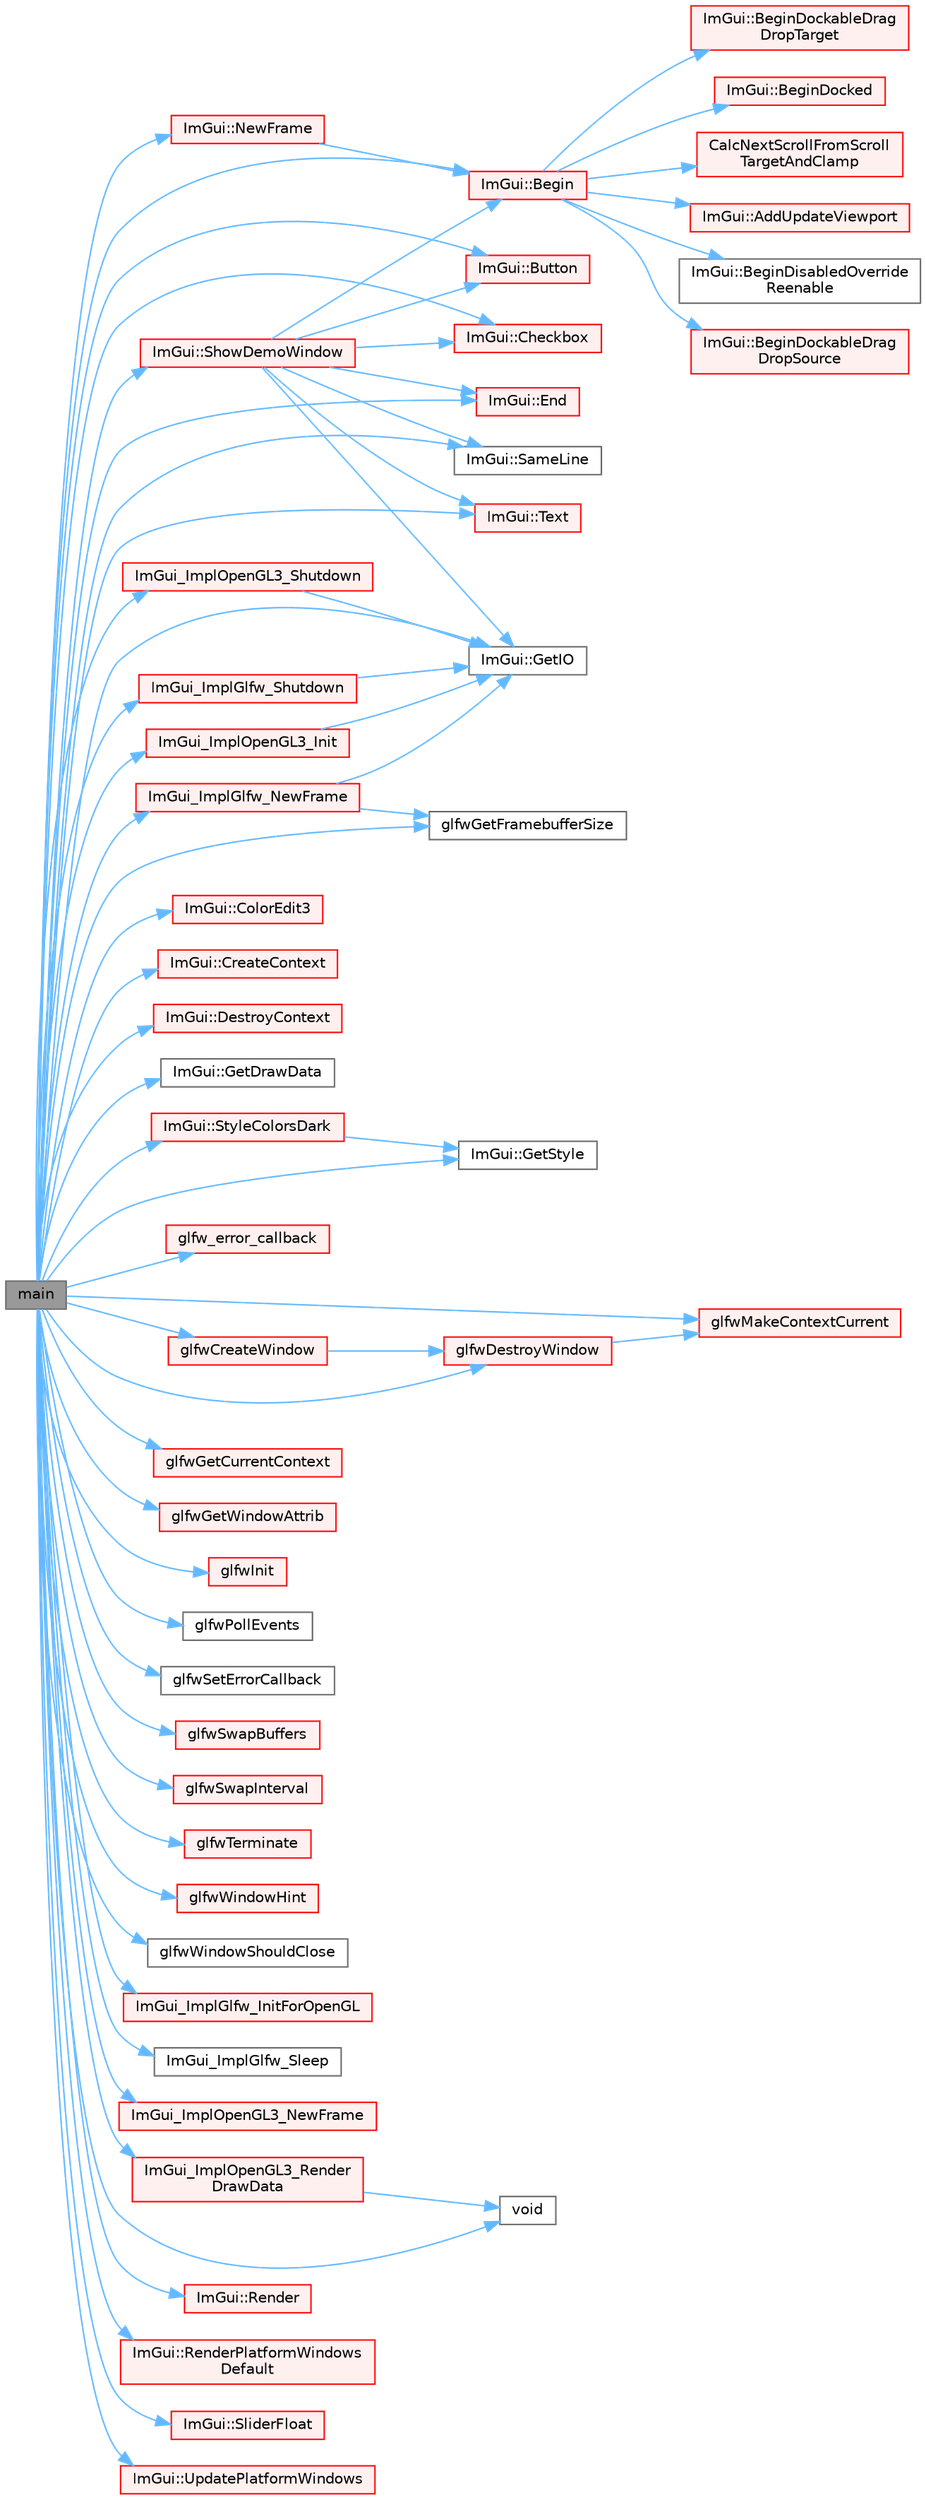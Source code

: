 digraph "main"
{
 // LATEX_PDF_SIZE
  bgcolor="transparent";
  edge [fontname=Helvetica,fontsize=10,labelfontname=Helvetica,labelfontsize=10];
  node [fontname=Helvetica,fontsize=10,shape=box,height=0.2,width=0.4];
  rankdir="LR";
  Node1 [id="Node000001",label="main",height=0.2,width=0.4,color="gray40", fillcolor="grey60", style="filled", fontcolor="black",tooltip=" "];
  Node1 -> Node2 [id="edge1_Node000001_Node000002",color="steelblue1",style="solid",tooltip=" "];
  Node2 [id="Node000002",label="ImGui::Begin",height=0.2,width=0.4,color="red", fillcolor="#FFF0F0", style="filled",URL="$namespace_im_gui.html#a581e58db0bc930bafa4a5d23093a2b99",tooltip=" "];
  Node2 -> Node3 [id="edge2_Node000002_Node000003",color="steelblue1",style="solid",tooltip=" "];
  Node3 [id="Node000003",label="ImGui::AddUpdateViewport",height=0.2,width=0.4,color="red", fillcolor="#FFF0F0", style="filled",URL="$namespace_im_gui.html#ada58e5d3e2efc3cef60f213d771408d8",tooltip=" "];
  Node2 -> Node19 [id="edge3_Node000002_Node000019",color="steelblue1",style="solid",tooltip=" "];
  Node19 [id="Node000019",label="ImGui::BeginDisabledOverride\lReenable",height=0.2,width=0.4,color="grey40", fillcolor="white", style="filled",URL="$namespace_im_gui.html#a26b36756e219b7129f894e1c2feb17a8",tooltip=" "];
  Node2 -> Node20 [id="edge4_Node000002_Node000020",color="steelblue1",style="solid",tooltip=" "];
  Node20 [id="Node000020",label="ImGui::BeginDockableDrag\lDropSource",height=0.2,width=0.4,color="red", fillcolor="#FFF0F0", style="filled",URL="$namespace_im_gui.html#a7a435b1565d4884e42a5ee5667f21a1f",tooltip=" "];
  Node2 -> Node370 [id="edge5_Node000002_Node000370",color="steelblue1",style="solid",tooltip=" "];
  Node370 [id="Node000370",label="ImGui::BeginDockableDrag\lDropTarget",height=0.2,width=0.4,color="red", fillcolor="#FFF0F0", style="filled",URL="$namespace_im_gui.html#a1725ff3becdb963b97c16d69d4c9f308",tooltip=" "];
  Node2 -> Node414 [id="edge6_Node000002_Node000414",color="steelblue1",style="solid",tooltip=" "];
  Node414 [id="Node000414",label="ImGui::BeginDocked",height=0.2,width=0.4,color="red", fillcolor="#FFF0F0", style="filled",URL="$namespace_im_gui.html#a627bb85e7c0ab597360f63719bfb1e55",tooltip=" "];
  Node2 -> Node262 [id="edge7_Node000002_Node000262",color="steelblue1",style="solid",tooltip=" "];
  Node262 [id="Node000262",label="CalcNextScrollFromScroll\lTargetAndClamp",height=0.2,width=0.4,color="red", fillcolor="#FFF0F0", style="filled",URL="$imgui_8cpp.html#a07abb80a54115cb5cf9da03351e29533",tooltip=" "];
  Node1 -> Node515 [id="edge8_Node000001_Node000515",color="steelblue1",style="solid",tooltip=" "];
  Node515 [id="Node000515",label="ImGui::Button",height=0.2,width=0.4,color="red", fillcolor="#FFF0F0", style="filled",URL="$namespace_im_gui.html#a38094c568ce398db5a3abb9d3ac92030",tooltip=" "];
  Node1 -> Node518 [id="edge9_Node000001_Node000518",color="steelblue1",style="solid",tooltip=" "];
  Node518 [id="Node000518",label="ImGui::Checkbox",height=0.2,width=0.4,color="red", fillcolor="#FFF0F0", style="filled",URL="$namespace_im_gui.html#a57d73c1d0ef807fef734d91024092027",tooltip=" "];
  Node1 -> Node519 [id="edge10_Node000001_Node000519",color="steelblue1",style="solid",tooltip=" "];
  Node519 [id="Node000519",label="ImGui::ColorEdit3",height=0.2,width=0.4,color="red", fillcolor="#FFF0F0", style="filled",URL="$namespace_im_gui.html#a5afe76ba1c91f07363e40396e7df656e",tooltip=" "];
  Node1 -> Node618 [id="edge11_Node000001_Node000618",color="steelblue1",style="solid",tooltip=" "];
  Node618 [id="Node000618",label="ImGui::CreateContext",height=0.2,width=0.4,color="red", fillcolor="#FFF0F0", style="filled",URL="$namespace_im_gui.html#a4ff6c9ad05a0eba37ce1b5ff1607810a",tooltip=" "];
  Node1 -> Node676 [id="edge12_Node000001_Node000676",color="steelblue1",style="solid",tooltip=" "];
  Node676 [id="Node000676",label="ImGui::DestroyContext",height=0.2,width=0.4,color="red", fillcolor="#FFF0F0", style="filled",URL="$namespace_im_gui.html#ab9132deece575023170cd8e681d0581d",tooltip=" "];
  Node1 -> Node84 [id="edge13_Node000001_Node000084",color="steelblue1",style="solid",tooltip=" "];
  Node84 [id="Node000084",label="ImGui::End",height=0.2,width=0.4,color="red", fillcolor="#FFF0F0", style="filled",URL="$namespace_im_gui.html#a5479d93794a004c67ceb6d13f37c8254",tooltip=" "];
  Node1 -> Node690 [id="edge14_Node000001_Node000690",color="steelblue1",style="solid",tooltip=" "];
  Node690 [id="Node000690",label="ImGui::GetDrawData",height=0.2,width=0.4,color="grey40", fillcolor="white", style="filled",URL="$namespace_im_gui.html#ab73131dc44b1267dac04f0c2bb0af983",tooltip=" "];
  Node1 -> Node679 [id="edge15_Node000001_Node000679",color="steelblue1",style="solid",tooltip=" "];
  Node679 [id="Node000679",label="ImGui::GetIO",height=0.2,width=0.4,color="grey40", fillcolor="white", style="filled",URL="$namespace_im_gui.html#a3179e560812f878f3961ce803a5d9302",tooltip=" "];
  Node1 -> Node691 [id="edge16_Node000001_Node000691",color="steelblue1",style="solid",tooltip=" "];
  Node691 [id="Node000691",label="ImGui::GetStyle",height=0.2,width=0.4,color="grey40", fillcolor="white", style="filled",URL="$namespace_im_gui.html#abafef4bb3e3654efd96a47b2e22870a7",tooltip=" "];
  Node1 -> Node692 [id="edge17_Node000001_Node000692",color="steelblue1",style="solid",tooltip=" "];
  Node692 [id="Node000692",label="glfw_error_callback",height=0.2,width=0.4,color="red", fillcolor="#FFF0F0", style="filled",URL="$example__glfw__metal_2main_8mm.html#a14c3332320afb7420f44fd067c1a7c9f",tooltip=" "];
  Node1 -> Node726 [id="edge18_Node000001_Node000726",color="steelblue1",style="solid",tooltip=" "];
  Node726 [id="Node000726",label="glfwCreateWindow",height=0.2,width=0.4,color="red", fillcolor="#FFF0F0", style="filled",URL="$group__window.html#gaaccd00fafe81e2db94e8cdf55721e055",tooltip="Creates a window and its associated context."];
  Node726 -> Node735 [id="edge19_Node000726_Node000735",color="steelblue1",style="solid",tooltip=" "];
  Node735 [id="Node000735",label="glfwDestroyWindow",height=0.2,width=0.4,color="red", fillcolor="#FFF0F0", style="filled",URL="$group__window.html#ga806747476b7247d292be3711c323ea10",tooltip="Destroys the specified window and its context."];
  Node735 -> Node737 [id="edge20_Node000735_Node000737",color="steelblue1",style="solid",tooltip=" "];
  Node737 [id="Node000737",label="glfwMakeContextCurrent",height=0.2,width=0.4,color="red", fillcolor="#FFF0F0", style="filled",URL="$group__context.html#gafd76c93e15ec8b0b90506a9936a46185",tooltip="Makes the context of the specified window current for the calling thread."];
  Node1 -> Node735 [id="edge21_Node000001_Node000735",color="steelblue1",style="solid",tooltip=" "];
  Node1 -> Node738 [id="edge22_Node000001_Node000738",color="steelblue1",style="solid",tooltip=" "];
  Node738 [id="Node000738",label="glfwGetCurrentContext",height=0.2,width=0.4,color="red", fillcolor="#FFF0F0", style="filled",URL="$group__context.html#gab5fde1ef6238bfb82c7a2293f86172de",tooltip="Returns the window whose context is current on the calling thread."];
  Node1 -> Node739 [id="edge23_Node000001_Node000739",color="steelblue1",style="solid",tooltip=" "];
  Node739 [id="Node000739",label="glfwGetFramebufferSize",height=0.2,width=0.4,color="grey40", fillcolor="white", style="filled",URL="$group__window.html#gaf7d17f3534b4b6dc9a6f905e3a240b7e",tooltip="Retrieves the size of the framebuffer of the specified window."];
  Node1 -> Node740 [id="edge24_Node000001_Node000740",color="steelblue1",style="solid",tooltip=" "];
  Node740 [id="Node000740",label="glfwGetWindowAttrib",height=0.2,width=0.4,color="red", fillcolor="#FFF0F0", style="filled",URL="$group__window.html#ga1bb0c7e100418e284dbb800789c63d40",tooltip="Returns an attribute of the specified window."];
  Node1 -> Node741 [id="edge25_Node000001_Node000741",color="steelblue1",style="solid",tooltip=" "];
  Node741 [id="Node000741",label="glfwInit",height=0.2,width=0.4,color="red", fillcolor="#FFF0F0", style="filled",URL="$group__init.html#gab41771f0215a2e0afb4cf1cf98082d40",tooltip="Initializes the GLFW library."];
  Node1 -> Node737 [id="edge26_Node000001_Node000737",color="steelblue1",style="solid",tooltip=" "];
  Node1 -> Node888 [id="edge27_Node000001_Node000888",color="steelblue1",style="solid",tooltip=" "];
  Node888 [id="Node000888",label="glfwPollEvents",height=0.2,width=0.4,color="grey40", fillcolor="white", style="filled",URL="$group__window.html#ga872d16e4c77f58c0436f356255920cfc",tooltip="Processes all pending events."];
  Node1 -> Node889 [id="edge28_Node000001_Node000889",color="steelblue1",style="solid",tooltip=" "];
  Node889 [id="Node000889",label="glfwSetErrorCallback",height=0.2,width=0.4,color="grey40", fillcolor="white", style="filled",URL="$group__init.html#ga746e2757d069eaea423349aca6ae097a",tooltip="Sets the error callback."];
  Node1 -> Node890 [id="edge29_Node000001_Node000890",color="steelblue1",style="solid",tooltip=" "];
  Node890 [id="Node000890",label="glfwSwapBuffers",height=0.2,width=0.4,color="red", fillcolor="#FFF0F0", style="filled",URL="$group__window.html#gafb827800eedbfcbc97b1e5408df668d7",tooltip="Swaps the front and back buffers of the specified window."];
  Node1 -> Node891 [id="edge30_Node000001_Node000891",color="steelblue1",style="solid",tooltip=" "];
  Node891 [id="Node000891",label="glfwSwapInterval",height=0.2,width=0.4,color="red", fillcolor="#FFF0F0", style="filled",URL="$group__context.html#ga12a595c06947cec4967c6e1f14210a8a",tooltip="Sets the swap interval for the current context."];
  Node1 -> Node892 [id="edge31_Node000001_Node000892",color="steelblue1",style="solid",tooltip=" "];
  Node892 [id="Node000892",label="glfwTerminate",height=0.2,width=0.4,color="red", fillcolor="#FFF0F0", style="filled",URL="$group__init.html#gafd90e6fd4819ea9e22e5e739519a6504",tooltip="Terminates the GLFW library."];
  Node1 -> Node893 [id="edge32_Node000001_Node000893",color="steelblue1",style="solid",tooltip=" "];
  Node893 [id="Node000893",label="glfwWindowHint",height=0.2,width=0.4,color="red", fillcolor="#FFF0F0", style="filled",URL="$group__window.html#ga69c40728499720bef8a49aa925ea0efa",tooltip="Sets the specified window hint to the desired value."];
  Node1 -> Node894 [id="edge33_Node000001_Node000894",color="steelblue1",style="solid",tooltip=" "];
  Node894 [id="Node000894",label="glfwWindowShouldClose",height=0.2,width=0.4,color="grey40", fillcolor="white", style="filled",URL="$group__window.html#gaa6162f67dfa38b8beda2fea623649332",tooltip="Checks the close flag of the specified window."];
  Node1 -> Node895 [id="edge34_Node000001_Node000895",color="steelblue1",style="solid",tooltip=" "];
  Node895 [id="Node000895",label="ImGui_ImplGlfw_InitForOpenGL",height=0.2,width=0.4,color="red", fillcolor="#FFF0F0", style="filled",URL="$imgui__impl__glfw_8cpp.html#a3d472e598f8e218a0bd994e840b865ab",tooltip=" "];
  Node1 -> Node973 [id="edge35_Node000001_Node000973",color="steelblue1",style="solid",tooltip=" "];
  Node973 [id="Node000973",label="ImGui_ImplGlfw_NewFrame",height=0.2,width=0.4,color="red", fillcolor="#FFF0F0", style="filled",URL="$imgui__impl__glfw_8cpp.html#a206e99434f63c4b8e24e8a4208c11b65",tooltip=" "];
  Node973 -> Node679 [id="edge36_Node000973_Node000679",color="steelblue1",style="solid",tooltip=" "];
  Node973 -> Node739 [id="edge37_Node000973_Node000739",color="steelblue1",style="solid",tooltip=" "];
  Node1 -> Node990 [id="edge38_Node000001_Node000990",color="steelblue1",style="solid",tooltip=" "];
  Node990 [id="Node000990",label="ImGui_ImplGlfw_Shutdown",height=0.2,width=0.4,color="red", fillcolor="#FFF0F0", style="filled",URL="$imgui__impl__glfw_8cpp.html#a983c2903ccb938fea5ecdd4d53e54704",tooltip=" "];
  Node990 -> Node679 [id="edge39_Node000990_Node000679",color="steelblue1",style="solid",tooltip=" "];
  Node1 -> Node993 [id="edge40_Node000001_Node000993",color="steelblue1",style="solid",tooltip=" "];
  Node993 [id="Node000993",label="ImGui_ImplGlfw_Sleep",height=0.2,width=0.4,color="grey40", fillcolor="white", style="filled",URL="$imgui__impl__glfw_8cpp.html#a76f4eb755b660ac33c672fbed7455c39",tooltip=" "];
  Node1 -> Node994 [id="edge41_Node000001_Node000994",color="steelblue1",style="solid",tooltip=" "];
  Node994 [id="Node000994",label="ImGui_ImplOpenGL3_Init",height=0.2,width=0.4,color="red", fillcolor="#FFF0F0", style="filled",URL="$imgui__impl__opengl3_8cpp.html#a0475f257dc97d1daceee89cb4b19744d",tooltip=" "];
  Node994 -> Node679 [id="edge42_Node000994_Node000679",color="steelblue1",style="solid",tooltip=" "];
  Node1 -> Node1003 [id="edge43_Node000001_Node001003",color="steelblue1",style="solid",tooltip=" "];
  Node1003 [id="Node001003",label="ImGui_ImplOpenGL3_NewFrame",height=0.2,width=0.4,color="red", fillcolor="#FFF0F0", style="filled",URL="$imgui__impl__opengl3_8cpp.html#a900e74add4e56e74f97a210eb329aa91",tooltip=" "];
  Node1 -> Node999 [id="edge44_Node000001_Node000999",color="steelblue1",style="solid",tooltip=" "];
  Node999 [id="Node000999",label="ImGui_ImplOpenGL3_Render\lDrawData",height=0.2,width=0.4,color="red", fillcolor="#FFF0F0", style="filled",URL="$imgui__impl__opengl3_8cpp.html#ad215190229f4f300593911aa7b3821de",tooltip=" "];
  Node999 -> Node362 [id="edge45_Node000999_Node000362",color="steelblue1",style="solid",tooltip=" "];
  Node362 [id="Node000362",label="void",height=0.2,width=0.4,color="grey40", fillcolor="white", style="filled",URL="$mimalloc_8h.html#a9d6d8aef94ac19034a5f163606f84830",tooltip=" "];
  Node1 -> Node680 [id="edge46_Node000001_Node000680",color="steelblue1",style="solid",tooltip=" "];
  Node680 [id="Node000680",label="ImGui_ImplOpenGL3_Shutdown",height=0.2,width=0.4,color="red", fillcolor="#FFF0F0", style="filled",URL="$imgui__impl__opengl3_8cpp.html#acbd53376e6135ad71e7bcd9879278e37",tooltip=" "];
  Node680 -> Node679 [id="edge47_Node000680_Node000679",color="steelblue1",style="solid",tooltip=" "];
  Node1 -> Node1078 [id="edge48_Node000001_Node001078",color="steelblue1",style="solid",tooltip=" "];
  Node1078 [id="Node001078",label="ImGui::NewFrame",height=0.2,width=0.4,color="red", fillcolor="#FFF0F0", style="filled",URL="$namespace_im_gui.html#ab3f1fc018f903b7ad79fd10663375774",tooltip=" "];
  Node1078 -> Node2 [id="edge49_Node001078_Node000002",color="steelblue1",style="solid",tooltip=" "];
  Node1 -> Node1208 [id="edge50_Node000001_Node001208",color="steelblue1",style="solid",tooltip=" "];
  Node1208 [id="Node001208",label="ImGui::Render",height=0.2,width=0.4,color="red", fillcolor="#FFF0F0", style="filled",URL="$namespace_im_gui.html#ab51a164f547317c16c441f1599e3946d",tooltip=" "];
  Node1 -> Node1254 [id="edge51_Node000001_Node001254",color="steelblue1",style="solid",tooltip=" "];
  Node1254 [id="Node001254",label="ImGui::RenderPlatformWindows\lDefault",height=0.2,width=0.4,color="red", fillcolor="#FFF0F0", style="filled",URL="$namespace_im_gui.html#a6b071e16d5fd79c23459135ff562bef5",tooltip=" "];
  Node1 -> Node172 [id="edge52_Node000001_Node000172",color="steelblue1",style="solid",tooltip=" "];
  Node172 [id="Node000172",label="ImGui::SameLine",height=0.2,width=0.4,color="grey40", fillcolor="white", style="filled",URL="$namespace_im_gui.html#addd433eb3aae59119e341e80db474f66",tooltip=" "];
  Node1 -> Node1255 [id="edge53_Node000001_Node001255",color="steelblue1",style="solid",tooltip=" "];
  Node1255 [id="Node001255",label="ImGui::ShowDemoWindow",height=0.2,width=0.4,color="red", fillcolor="#FFF0F0", style="filled",URL="$namespace_im_gui.html#af95643a0ce4893b9e57c12991922fb18",tooltip=" "];
  Node1255 -> Node2 [id="edge54_Node001255_Node000002",color="steelblue1",style="solid",tooltip=" "];
  Node1255 -> Node515 [id="edge55_Node001255_Node000515",color="steelblue1",style="solid",tooltip=" "];
  Node1255 -> Node518 [id="edge56_Node001255_Node000518",color="steelblue1",style="solid",tooltip=" "];
  Node1255 -> Node84 [id="edge57_Node001255_Node000084",color="steelblue1",style="solid",tooltip=" "];
  Node1255 -> Node679 [id="edge58_Node001255_Node000679",color="steelblue1",style="solid",tooltip=" "];
  Node1255 -> Node172 [id="edge59_Node001255_Node000172",color="steelblue1",style="solid",tooltip=" "];
  Node1255 -> Node527 [id="edge60_Node001255_Node000527",color="steelblue1",style="solid",tooltip=" "];
  Node527 [id="Node000527",label="ImGui::Text",height=0.2,width=0.4,color="red", fillcolor="#FFF0F0", style="filled",URL="$namespace_im_gui.html#a9e7b83611fe441d54fad2effb4bf4965",tooltip=" "];
  Node1 -> Node1304 [id="edge61_Node000001_Node001304",color="steelblue1",style="solid",tooltip=" "];
  Node1304 [id="Node001304",label="ImGui::SliderFloat",height=0.2,width=0.4,color="red", fillcolor="#FFF0F0", style="filled",URL="$namespace_im_gui.html#a864f761801792a0cc5ce3408f3392cfc",tooltip=" "];
  Node1 -> Node1687 [id="edge62_Node000001_Node001687",color="steelblue1",style="solid",tooltip=" "];
  Node1687 [id="Node001687",label="ImGui::StyleColorsDark",height=0.2,width=0.4,color="red", fillcolor="#FFF0F0", style="filled",URL="$namespace_im_gui.html#a26c67fc14081b359566d5e135cd8c767",tooltip=" "];
  Node1687 -> Node691 [id="edge63_Node001687_Node000691",color="steelblue1",style="solid",tooltip=" "];
  Node1 -> Node527 [id="edge64_Node000001_Node000527",color="steelblue1",style="solid",tooltip=" "];
  Node1 -> Node1690 [id="edge65_Node000001_Node001690",color="steelblue1",style="solid",tooltip=" "];
  Node1690 [id="Node001690",label="ImGui::UpdatePlatformWindows",height=0.2,width=0.4,color="red", fillcolor="#FFF0F0", style="filled",URL="$namespace_im_gui.html#aec5bbce3200aa681dac6a1915ef07f60",tooltip=" "];
  Node1 -> Node362 [id="edge66_Node000001_Node000362",color="steelblue1",style="solid",tooltip=" "];
}
